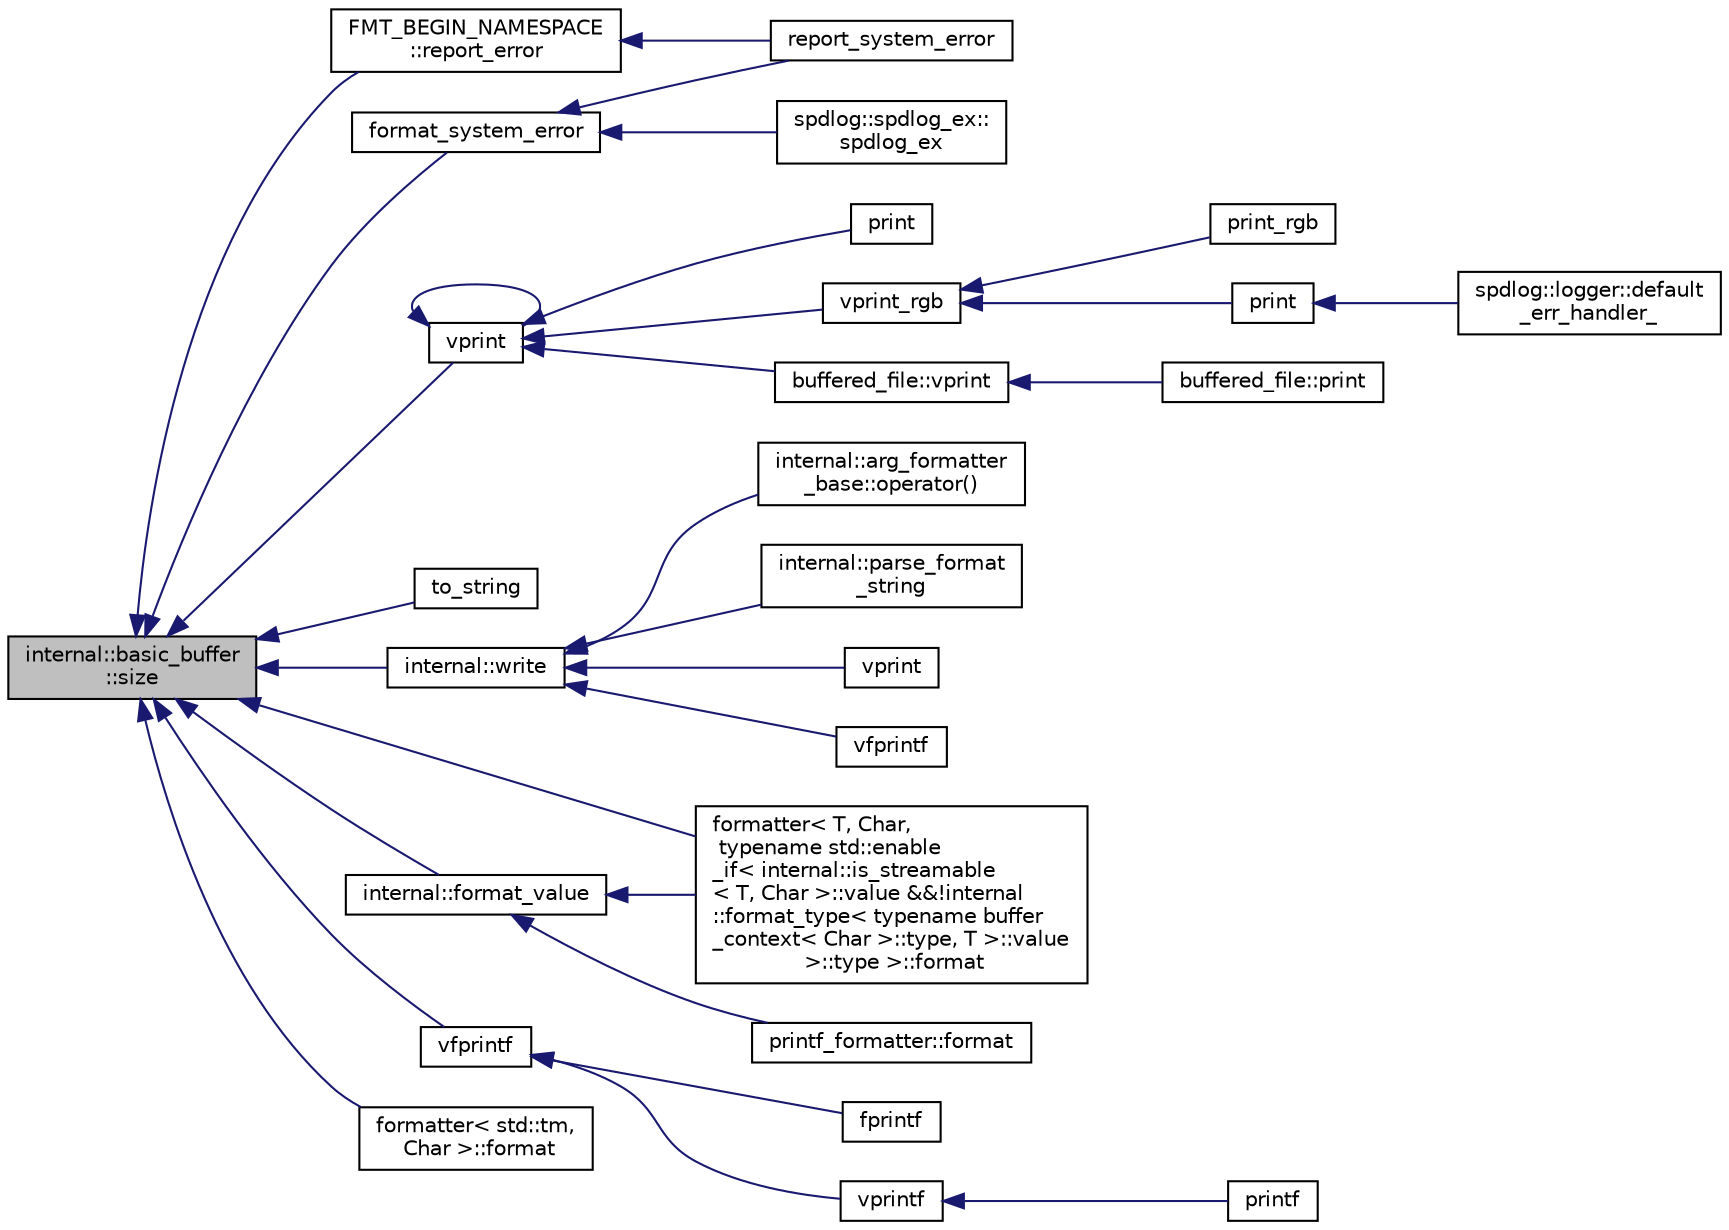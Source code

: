 digraph "internal::basic_buffer::size"
{
  edge [fontname="Helvetica",fontsize="10",labelfontname="Helvetica",labelfontsize="10"];
  node [fontname="Helvetica",fontsize="10",shape=record];
  rankdir="LR";
  Node1 [label="internal::basic_buffer\l::size",height=0.2,width=0.4,color="black", fillcolor="grey75", style="filled" fontcolor="black"];
  Node1 -> Node2 [dir="back",color="midnightblue",fontsize="10",style="solid",fontname="Helvetica"];
  Node2 [label="FMT_BEGIN_NAMESPACE\l::report_error",height=0.2,width=0.4,color="black", fillcolor="white", style="filled",URL="$namespace_f_m_t___b_e_g_i_n___n_a_m_e_s_p_a_c_e.html#a9a8134e5f6a1fb2e4fca1b8efdbb3927"];
  Node2 -> Node3 [dir="back",color="midnightblue",fontsize="10",style="solid",fontname="Helvetica"];
  Node3 [label="report_system_error",height=0.2,width=0.4,color="black", fillcolor="white", style="filled",URL="$format_8h.html#aa87a526a913eeaf54e8d7b16020c8174"];
  Node1 -> Node4 [dir="back",color="midnightblue",fontsize="10",style="solid",fontname="Helvetica"];
  Node4 [label="format_system_error",height=0.2,width=0.4,color="black", fillcolor="white", style="filled",URL="$format_8h.html#ac99badb700e346dd1c86629e4e3b900d"];
  Node4 -> Node5 [dir="back",color="midnightblue",fontsize="10",style="solid",fontname="Helvetica"];
  Node5 [label="spdlog::spdlog_ex::\lspdlog_ex",height=0.2,width=0.4,color="black", fillcolor="white", style="filled",URL="$classspdlog_1_1spdlog__ex.html#a0758933dd1e6c4c8e76bb8e7134f7d9b"];
  Node4 -> Node3 [dir="back",color="midnightblue",fontsize="10",style="solid",fontname="Helvetica"];
  Node1 -> Node6 [dir="back",color="midnightblue",fontsize="10",style="solid",fontname="Helvetica"];
  Node6 [label="vprint",height=0.2,width=0.4,color="black", fillcolor="white", style="filled",URL="$vendor_2spdlog_2include_2spdlog_2fmt_2bundled_2_core_8h.html#a7122c6820a7e6319d6fc2f30d1292faa"];
  Node6 -> Node7 [dir="back",color="midnightblue",fontsize="10",style="solid",fontname="Helvetica"];
  Node7 [label="print",height=0.2,width=0.4,color="black", fillcolor="white", style="filled",URL="$vendor_2spdlog_2include_2spdlog_2fmt_2bundled_2_core_8h.html#a2d3f5f76ea91ece0def0a2f99d375a9f"];
  Node6 -> Node8 [dir="back",color="midnightblue",fontsize="10",style="solid",fontname="Helvetica"];
  Node8 [label="vprint_rgb",height=0.2,width=0.4,color="black", fillcolor="white", style="filled",URL="$colors_8h.html#a48e10d6f2a899eb8a3de884fe4ee3f56"];
  Node8 -> Node9 [dir="back",color="midnightblue",fontsize="10",style="solid",fontname="Helvetica"];
  Node9 [label="print_rgb",height=0.2,width=0.4,color="black", fillcolor="white", style="filled",URL="$colors_8h.html#aed43de18b082793631dd19b5f4cc9e23"];
  Node8 -> Node10 [dir="back",color="midnightblue",fontsize="10",style="solid",fontname="Helvetica"];
  Node10 [label="print",height=0.2,width=0.4,color="black", fillcolor="white", style="filled",URL="$colors_8h.html#a832eea73ba20c84fdaf3ea607fefd46a"];
  Node10 -> Node11 [dir="back",color="midnightblue",fontsize="10",style="solid",fontname="Helvetica"];
  Node11 [label="spdlog::logger::default\l_err_handler_",height=0.2,width=0.4,color="black", fillcolor="white", style="filled",URL="$classspdlog_1_1logger.html#a3432e21bdc19d74024b57cc3f26a8471"];
  Node6 -> Node6 [dir="back",color="midnightblue",fontsize="10",style="solid",fontname="Helvetica"];
  Node6 -> Node12 [dir="back",color="midnightblue",fontsize="10",style="solid",fontname="Helvetica"];
  Node12 [label="buffered_file::vprint",height=0.2,width=0.4,color="black", fillcolor="white", style="filled",URL="$classbuffered__file.html#a0a34fceffc31cc126a6b731461c88d8d"];
  Node12 -> Node13 [dir="back",color="midnightblue",fontsize="10",style="solid",fontname="Helvetica"];
  Node13 [label="buffered_file::print",height=0.2,width=0.4,color="black", fillcolor="white", style="filled",URL="$classbuffered__file.html#ac10f5f8199f285f58e1ba154c33b755d"];
  Node1 -> Node14 [dir="back",color="midnightblue",fontsize="10",style="solid",fontname="Helvetica"];
  Node14 [label="to_string",height=0.2,width=0.4,color="black", fillcolor="white", style="filled",URL="$format_8h.html#aaf17bd2981e8aaf621b4fb6d1b9f0093"];
  Node1 -> Node15 [dir="back",color="midnightblue",fontsize="10",style="solid",fontname="Helvetica"];
  Node15 [label="internal::write",height=0.2,width=0.4,color="black", fillcolor="white", style="filled",URL="$namespaceinternal.html#a1d6eb1d297ebb5fc0f724732f23b22eb"];
  Node15 -> Node16 [dir="back",color="midnightblue",fontsize="10",style="solid",fontname="Helvetica"];
  Node16 [label="internal::arg_formatter\l_base::operator()",height=0.2,width=0.4,color="black", fillcolor="white", style="filled",URL="$classinternal_1_1arg__formatter__base.html#a2248cd7ff8a3d9efc83887a0551262f6"];
  Node15 -> Node17 [dir="back",color="midnightblue",fontsize="10",style="solid",fontname="Helvetica"];
  Node17 [label="internal::parse_format\l_string",height=0.2,width=0.4,color="black", fillcolor="white", style="filled",URL="$namespaceinternal.html#a47fffd25c13670b8e2eb6559caeef974"];
  Node15 -> Node18 [dir="back",color="midnightblue",fontsize="10",style="solid",fontname="Helvetica"];
  Node18 [label="vprint",height=0.2,width=0.4,color="black", fillcolor="white", style="filled",URL="$ostream_8h.html#a928c1e51eee22713de6b27dada091c40"];
  Node15 -> Node19 [dir="back",color="midnightblue",fontsize="10",style="solid",fontname="Helvetica"];
  Node19 [label="vfprintf",height=0.2,width=0.4,color="black", fillcolor="white", style="filled",URL="$printf_8h.html#a47019c40d233cc0dbeea14f9a8a37ea8"];
  Node1 -> Node20 [dir="back",color="midnightblue",fontsize="10",style="solid",fontname="Helvetica"];
  Node20 [label="internal::format_value",height=0.2,width=0.4,color="black", fillcolor="white", style="filled",URL="$namespaceinternal.html#a1be3f9974ada7afa2fc121fd6cf13521"];
  Node20 -> Node21 [dir="back",color="midnightblue",fontsize="10",style="solid",fontname="Helvetica"];
  Node21 [label="formatter\< T, Char,\l typename std::enable\l_if\< internal::is_streamable\l\< T, Char \>::value &&!internal\l::format_type\< typename buffer\l_context\< Char \>::type, T \>::value\l \>::type \>::format",height=0.2,width=0.4,color="black", fillcolor="white", style="filled",URL="$structformatter_3_01_t_00_01_char_00_01typename_01std_1_1enable__if_3_01internal_1_1is__streamabdfe791f5d6e0a8acd43f884d0761b8af.html#ae9b195822bae194b4006b061c16eaa0a"];
  Node20 -> Node22 [dir="back",color="midnightblue",fontsize="10",style="solid",fontname="Helvetica"];
  Node22 [label="printf_formatter::format",height=0.2,width=0.4,color="black", fillcolor="white", style="filled",URL="$structprintf__formatter.html#a339e8b7c2916129b1e1001bfd68fe584"];
  Node1 -> Node21 [dir="back",color="midnightblue",fontsize="10",style="solid",fontname="Helvetica"];
  Node1 -> Node23 [dir="back",color="midnightblue",fontsize="10",style="solid",fontname="Helvetica"];
  Node23 [label="vfprintf",height=0.2,width=0.4,color="black", fillcolor="white", style="filled",URL="$printf_8h.html#a8030f1463e63049090d172377770c0e6"];
  Node23 -> Node24 [dir="back",color="midnightblue",fontsize="10",style="solid",fontname="Helvetica"];
  Node24 [label="fprintf",height=0.2,width=0.4,color="black", fillcolor="white", style="filled",URL="$printf_8h.html#adcc43764dec5755c99f30b5996b8e797"];
  Node23 -> Node25 [dir="back",color="midnightblue",fontsize="10",style="solid",fontname="Helvetica"];
  Node25 [label="vprintf",height=0.2,width=0.4,color="black", fillcolor="white", style="filled",URL="$printf_8h.html#ac5f7673eaf040eeaa35d3b51fab7310d"];
  Node25 -> Node26 [dir="back",color="midnightblue",fontsize="10",style="solid",fontname="Helvetica"];
  Node26 [label="printf",height=0.2,width=0.4,color="black", fillcolor="white", style="filled",URL="$printf_8h.html#affe7f5a02ed2bb3874861abbb3b6c61d"];
  Node1 -> Node27 [dir="back",color="midnightblue",fontsize="10",style="solid",fontname="Helvetica"];
  Node27 [label="formatter\< std::tm,\l Char \>::format",height=0.2,width=0.4,color="black", fillcolor="white", style="filled",URL="$structformatter_3_01std_1_1tm_00_01_char_01_4.html#ab9ede05d9788f38bfc435af29d7fefe0"];
}
